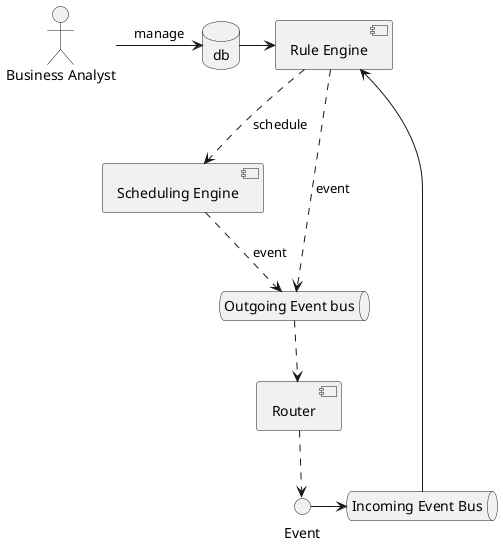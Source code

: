 @startuml

interface "Event" as event

[Rule Engine] as re
[Scheduling Engine] as se
[Router] as router
database db as db
actor "Business Analyst" as ba
queue "Incoming Event Bus" as ieb
queue "Outgoing Event bus" as oeb

re ..> oeb : event
se ..> oeb : event

db -> re
re ..> se : schedule

event -> ieb
ieb -> re
ba -> db : manage

oeb ..> router
router ..> event

@enduml